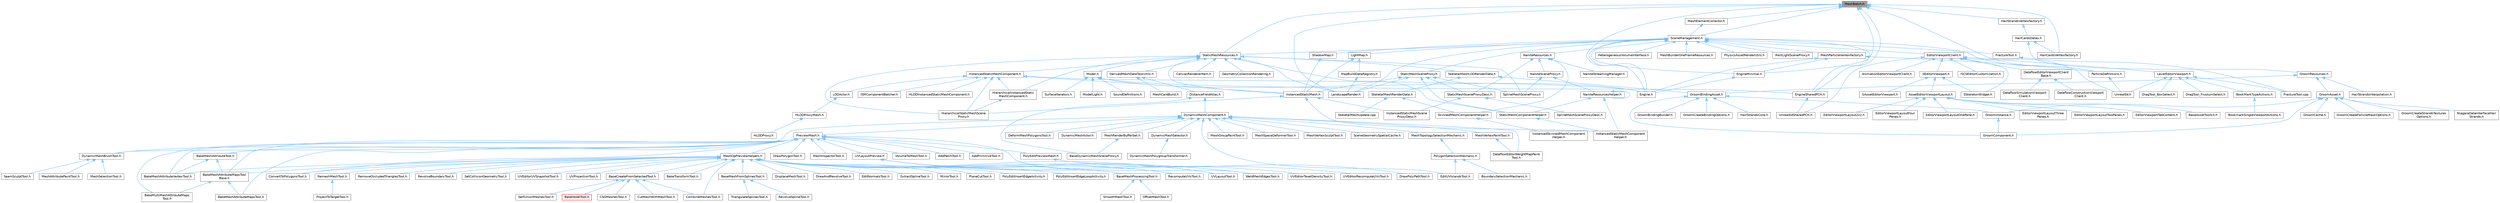 digraph "MeshBatch.h"
{
 // INTERACTIVE_SVG=YES
 // LATEX_PDF_SIZE
  bgcolor="transparent";
  edge [fontname=Helvetica,fontsize=10,labelfontname=Helvetica,labelfontsize=10];
  node [fontname=Helvetica,fontsize=10,shape=box,height=0.2,width=0.4];
  Node1 [id="Node000001",label="MeshBatch.h",height=0.2,width=0.4,color="gray40", fillcolor="grey60", style="filled", fontcolor="black",tooltip=" "];
  Node1 -> Node2 [id="edge1_Node000001_Node000002",dir="back",color="steelblue1",style="solid",tooltip=" "];
  Node2 [id="Node000002",label="Engine.h",height=0.2,width=0.4,color="grey40", fillcolor="white", style="filled",URL="$d1/d34/Public_2Engine_8h.html",tooltip=" "];
  Node1 -> Node3 [id="edge2_Node000001_Node000003",dir="back",color="steelblue1",style="solid",tooltip=" "];
  Node3 [id="Node000003",label="EngineMinimal.h",height=0.2,width=0.4,color="grey40", fillcolor="white", style="filled",URL="$d0/d2c/EngineMinimal_8h.html",tooltip=" "];
  Node3 -> Node2 [id="edge3_Node000003_Node000002",dir="back",color="steelblue1",style="solid",tooltip=" "];
  Node1 -> Node4 [id="edge4_Node000001_Node000004",dir="back",color="steelblue1",style="solid",tooltip=" "];
  Node4 [id="Node000004",label="EngineSharedPCH.h",height=0.2,width=0.4,color="grey40", fillcolor="white", style="filled",URL="$dc/dbb/EngineSharedPCH_8h.html",tooltip=" "];
  Node4 -> Node5 [id="edge5_Node000004_Node000005",dir="back",color="steelblue1",style="solid",tooltip=" "];
  Node5 [id="Node000005",label="UnrealEdSharedPCH.h",height=0.2,width=0.4,color="grey40", fillcolor="white", style="filled",URL="$d1/de6/UnrealEdSharedPCH_8h.html",tooltip=" "];
  Node1 -> Node6 [id="edge6_Node000001_Node000006",dir="back",color="steelblue1",style="solid",tooltip=" "];
  Node6 [id="Node000006",label="HairCardsVertexFactory.h",height=0.2,width=0.4,color="grey40", fillcolor="white", style="filled",URL="$de/d8e/HairCardsVertexFactory_8h.html",tooltip=" "];
  Node1 -> Node7 [id="edge7_Node000001_Node000007",dir="back",color="steelblue1",style="solid",tooltip=" "];
  Node7 [id="Node000007",label="HairStrandsVertexFactory.h",height=0.2,width=0.4,color="grey40", fillcolor="white", style="filled",URL="$d0/d1c/HairStrandsVertexFactory_8h.html",tooltip=" "];
  Node7 -> Node8 [id="edge8_Node000007_Node000008",dir="back",color="steelblue1",style="solid",tooltip=" "];
  Node8 [id="Node000008",label="HairCardsDatas.h",height=0.2,width=0.4,color="grey40", fillcolor="white", style="filled",URL="$da/d01/HairCardsDatas_8h.html",tooltip=" "];
  Node8 -> Node9 [id="edge9_Node000008_Node000009",dir="back",color="steelblue1",style="solid",tooltip=" "];
  Node9 [id="Node000009",label="GroomResources.h",height=0.2,width=0.4,color="grey40", fillcolor="white", style="filled",URL="$d0/d70/GroomResources_8h.html",tooltip=" "];
  Node9 -> Node10 [id="edge10_Node000009_Node000010",dir="back",color="steelblue1",style="solid",tooltip=" "];
  Node10 [id="Node000010",label="GroomAsset.h",height=0.2,width=0.4,color="grey40", fillcolor="white", style="filled",URL="$d8/df1/GroomAsset_8h.html",tooltip=" "];
  Node10 -> Node11 [id="edge11_Node000010_Node000011",dir="back",color="steelblue1",style="solid",tooltip=" "];
  Node11 [id="Node000011",label="GroomCache.h",height=0.2,width=0.4,color="grey40", fillcolor="white", style="filled",URL="$d7/d6e/GroomCache_8h.html",tooltip=" "];
  Node10 -> Node12 [id="edge12_Node000010_Node000012",dir="back",color="steelblue1",style="solid",tooltip=" "];
  Node12 [id="Node000012",label="GroomComponent.h",height=0.2,width=0.4,color="grey40", fillcolor="white", style="filled",URL="$de/d2e/GroomComponent_8h.html",tooltip=" "];
  Node10 -> Node13 [id="edge13_Node000010_Node000013",dir="back",color="steelblue1",style="solid",tooltip=" "];
  Node13 [id="Node000013",label="GroomCreateFollicleMaskOptions.h",height=0.2,width=0.4,color="grey40", fillcolor="white", style="filled",URL="$d7/d8b/GroomCreateFollicleMaskOptions_8h.html",tooltip=" "];
  Node10 -> Node14 [id="edge14_Node000010_Node000014",dir="back",color="steelblue1",style="solid",tooltip=" "];
  Node14 [id="Node000014",label="GroomCreateStrandsTextures\lOptions.h",height=0.2,width=0.4,color="grey40", fillcolor="white", style="filled",URL="$da/dfc/GroomCreateStrandsTexturesOptions_8h.html",tooltip=" "];
  Node10 -> Node15 [id="edge15_Node000010_Node000015",dir="back",color="steelblue1",style="solid",tooltip=" "];
  Node15 [id="Node000015",label="GroomInstance.h",height=0.2,width=0.4,color="grey40", fillcolor="white", style="filled",URL="$dd/d47/GroomInstance_8h.html",tooltip=" "];
  Node15 -> Node12 [id="edge16_Node000015_Node000012",dir="back",color="steelblue1",style="solid",tooltip=" "];
  Node10 -> Node16 [id="edge17_Node000010_Node000016",dir="back",color="steelblue1",style="solid",tooltip=" "];
  Node16 [id="Node000016",label="NiagaraDataInterfaceHair\lStrands.h",height=0.2,width=0.4,color="grey40", fillcolor="white", style="filled",URL="$da/dd2/NiagaraDataInterfaceHairStrands_8h.html",tooltip=" "];
  Node9 -> Node17 [id="edge18_Node000009_Node000017",dir="back",color="steelblue1",style="solid",tooltip=" "];
  Node17 [id="Node000017",label="GroomBindingAsset.h",height=0.2,width=0.4,color="grey40", fillcolor="white", style="filled",URL="$de/d26/GroomBindingAsset_8h.html",tooltip=" "];
  Node17 -> Node18 [id="edge19_Node000017_Node000018",dir="back",color="steelblue1",style="solid",tooltip=" "];
  Node18 [id="Node000018",label="GroomBindingBuilder.h",height=0.2,width=0.4,color="grey40", fillcolor="white", style="filled",URL="$d2/d2f/GroomBindingBuilder_8h.html",tooltip=" "];
  Node17 -> Node12 [id="edge20_Node000017_Node000012",dir="back",color="steelblue1",style="solid",tooltip=" "];
  Node17 -> Node19 [id="edge21_Node000017_Node000019",dir="back",color="steelblue1",style="solid",tooltip=" "];
  Node19 [id="Node000019",label="GroomCreateBindingOptions.h",height=0.2,width=0.4,color="grey40", fillcolor="white", style="filled",URL="$d5/dba/GroomCreateBindingOptions_8h.html",tooltip=" "];
  Node17 -> Node15 [id="edge22_Node000017_Node000015",dir="back",color="steelblue1",style="solid",tooltip=" "];
  Node17 -> Node20 [id="edge23_Node000017_Node000020",dir="back",color="steelblue1",style="solid",tooltip=" "];
  Node20 [id="Node000020",label="HairStrandsCore.h",height=0.2,width=0.4,color="grey40", fillcolor="white", style="filled",URL="$d7/def/HairStrandsCore_8h.html",tooltip=" "];
  Node9 -> Node21 [id="edge24_Node000009_Node000021",dir="back",color="steelblue1",style="solid",tooltip=" "];
  Node21 [id="Node000021",label="HairStrandsInterpolation.h",height=0.2,width=0.4,color="grey40", fillcolor="white", style="filled",URL="$de/dab/HairStrandsInterpolation_8h.html",tooltip=" "];
  Node8 -> Node6 [id="edge25_Node000008_Node000006",dir="back",color="steelblue1",style="solid",tooltip=" "];
  Node1 -> Node22 [id="edge26_Node000001_Node000022",dir="back",color="steelblue1",style="solid",tooltip=" "];
  Node22 [id="Node000022",label="LandscapeRender.h",height=0.2,width=0.4,color="grey40", fillcolor="white", style="filled",URL="$df/d67/LandscapeRender_8h.html",tooltip=" "];
  Node1 -> Node23 [id="edge27_Node000001_Node000023",dir="back",color="steelblue1",style="solid",tooltip=" "];
  Node23 [id="Node000023",label="MeshElementCollector.h",height=0.2,width=0.4,color="grey40", fillcolor="white", style="filled",URL="$d2/dbe/MeshElementCollector_8h.html",tooltip=" "];
  Node23 -> Node24 [id="edge28_Node000023_Node000024",dir="back",color="steelblue1",style="solid",tooltip=" "];
  Node24 [id="Node000024",label="SceneManagement.h",height=0.2,width=0.4,color="grey40", fillcolor="white", style="filled",URL="$de/db9/SceneManagement_8h.html",tooltip=" "];
  Node24 -> Node25 [id="edge29_Node000024_Node000025",dir="back",color="steelblue1",style="solid",tooltip=" "];
  Node25 [id="Node000025",label="EditorViewportClient.h",height=0.2,width=0.4,color="grey40", fillcolor="white", style="filled",URL="$d4/d41/EditorViewportClient_8h.html",tooltip=" "];
  Node25 -> Node26 [id="edge30_Node000025_Node000026",dir="back",color="steelblue1",style="solid",tooltip=" "];
  Node26 [id="Node000026",label="AnimationEditorViewportClient.h",height=0.2,width=0.4,color="grey40", fillcolor="white", style="filled",URL="$d1/d45/AnimationEditorViewportClient_8h.html",tooltip=" "];
  Node25 -> Node27 [id="edge31_Node000025_Node000027",dir="back",color="steelblue1",style="solid",tooltip=" "];
  Node27 [id="Node000027",label="DataflowEditorViewportClient\lBase.h",height=0.2,width=0.4,color="grey40", fillcolor="white", style="filled",URL="$d8/ddd/DataflowEditorViewportClientBase_8h.html",tooltip=" "];
  Node27 -> Node28 [id="edge32_Node000027_Node000028",dir="back",color="steelblue1",style="solid",tooltip=" "];
  Node28 [id="Node000028",label="DataflowConstructionViewport\lClient.h",height=0.2,width=0.4,color="grey40", fillcolor="white", style="filled",URL="$d5/da1/DataflowConstructionViewportClient_8h.html",tooltip=" "];
  Node27 -> Node29 [id="edge33_Node000027_Node000029",dir="back",color="steelblue1",style="solid",tooltip=" "];
  Node29 [id="Node000029",label="DataflowSimulationViewport\lClient.h",height=0.2,width=0.4,color="grey40", fillcolor="white", style="filled",URL="$da/d6a/DataflowSimulationViewportClient_8h.html",tooltip=" "];
  Node25 -> Node30 [id="edge34_Node000025_Node000030",dir="back",color="steelblue1",style="solid",tooltip=" "];
  Node30 [id="Node000030",label="ISCSEditorCustomization.h",height=0.2,width=0.4,color="grey40", fillcolor="white", style="filled",URL="$de/d19/ISCSEditorCustomization_8h.html",tooltip=" "];
  Node25 -> Node31 [id="edge35_Node000025_Node000031",dir="back",color="steelblue1",style="solid",tooltip=" "];
  Node31 [id="Node000031",label="LevelEditorViewport.h",height=0.2,width=0.4,color="grey40", fillcolor="white", style="filled",URL="$d4/ddf/LevelEditorViewport_8h.html",tooltip=" "];
  Node31 -> Node32 [id="edge36_Node000031_Node000032",dir="back",color="steelblue1",style="solid",tooltip=" "];
  Node32 [id="Node000032",label="BookMarkTypeActions.h",height=0.2,width=0.4,color="grey40", fillcolor="white", style="filled",URL="$d0/d2f/BookMarkTypeActions_8h.html",tooltip=" "];
  Node32 -> Node33 [id="edge37_Node000032_Node000033",dir="back",color="steelblue1",style="solid",tooltip=" "];
  Node33 [id="Node000033",label="BookmarkSingleViewportActions.h",height=0.2,width=0.4,color="grey40", fillcolor="white", style="filled",URL="$d3/dd5/BookmarkSingleViewportActions_8h.html",tooltip=" "];
  Node31 -> Node34 [id="edge38_Node000031_Node000034",dir="back",color="steelblue1",style="solid",tooltip=" "];
  Node34 [id="Node000034",label="DragTool_BoxSelect.h",height=0.2,width=0.4,color="grey40", fillcolor="white", style="filled",URL="$da/dbf/DragTool__BoxSelect_8h.html",tooltip=" "];
  Node31 -> Node35 [id="edge39_Node000031_Node000035",dir="back",color="steelblue1",style="solid",tooltip=" "];
  Node35 [id="Node000035",label="DragTool_FrustumSelect.h",height=0.2,width=0.4,color="grey40", fillcolor="white", style="filled",URL="$db/de7/DragTool__FrustumSelect_8h.html",tooltip=" "];
  Node31 -> Node36 [id="edge40_Node000031_Node000036",dir="back",color="steelblue1",style="solid",tooltip=" "];
  Node36 [id="Node000036",label="FractureTool.cpp",height=0.2,width=0.4,color="grey40", fillcolor="white", style="filled",URL="$dc/d9a/FractureTool_8cpp.html",tooltip=" "];
  Node31 -> Node37 [id="edge41_Node000031_Node000037",dir="back",color="steelblue1",style="solid",tooltip=" "];
  Node37 [id="Node000037",label="UnrealEd.h",height=0.2,width=0.4,color="grey40", fillcolor="white", style="filled",URL="$d2/d5f/UnrealEd_8h.html",tooltip=" "];
  Node25 -> Node38 [id="edge42_Node000025_Node000038",dir="back",color="steelblue1",style="solid",tooltip=" "];
  Node38 [id="Node000038",label="SEditorViewport.h",height=0.2,width=0.4,color="grey40", fillcolor="white", style="filled",URL="$dd/de0/SEditorViewport_8h.html",tooltip=" "];
  Node38 -> Node39 [id="edge43_Node000038_Node000039",dir="back",color="steelblue1",style="solid",tooltip=" "];
  Node39 [id="Node000039",label="AssetEditorViewportLayout.h",height=0.2,width=0.4,color="grey40", fillcolor="white", style="filled",URL="$df/d46/AssetEditorViewportLayout_8h.html",tooltip=" "];
  Node39 -> Node40 [id="edge44_Node000039_Node000040",dir="back",color="steelblue1",style="solid",tooltip=" "];
  Node40 [id="Node000040",label="BaseAssetToolkit.h",height=0.2,width=0.4,color="grey40", fillcolor="white", style="filled",URL="$d4/d85/BaseAssetToolkit_8h.html",tooltip=" "];
  Node39 -> Node41 [id="edge45_Node000039_Node000041",dir="back",color="steelblue1",style="solid",tooltip=" "];
  Node41 [id="Node000041",label="EditorViewportLayout2x2.h",height=0.2,width=0.4,color="grey40", fillcolor="white", style="filled",URL="$df/dbd/EditorViewportLayout2x2_8h.html",tooltip=" "];
  Node39 -> Node42 [id="edge46_Node000039_Node000042",dir="back",color="steelblue1",style="solid",tooltip=" "];
  Node42 [id="Node000042",label="EditorViewportLayoutFour\lPanes.h",height=0.2,width=0.4,color="grey40", fillcolor="white", style="filled",URL="$d4/d84/EditorViewportLayoutFourPanes_8h.html",tooltip=" "];
  Node39 -> Node43 [id="edge47_Node000039_Node000043",dir="back",color="steelblue1",style="solid",tooltip=" "];
  Node43 [id="Node000043",label="EditorViewportLayoutOnePane.h",height=0.2,width=0.4,color="grey40", fillcolor="white", style="filled",URL="$d2/da6/EditorViewportLayoutOnePane_8h.html",tooltip=" "];
  Node39 -> Node44 [id="edge48_Node000039_Node000044",dir="back",color="steelblue1",style="solid",tooltip=" "];
  Node44 [id="Node000044",label="EditorViewportLayoutThree\lPanes.h",height=0.2,width=0.4,color="grey40", fillcolor="white", style="filled",URL="$d2/d25/EditorViewportLayoutThreePanes_8h.html",tooltip=" "];
  Node39 -> Node45 [id="edge49_Node000039_Node000045",dir="back",color="steelblue1",style="solid",tooltip=" "];
  Node45 [id="Node000045",label="EditorViewportLayoutTwoPanes.h",height=0.2,width=0.4,color="grey40", fillcolor="white", style="filled",URL="$dc/d66/EditorViewportLayoutTwoPanes_8h.html",tooltip=" "];
  Node39 -> Node46 [id="edge50_Node000039_Node000046",dir="back",color="steelblue1",style="solid",tooltip=" "];
  Node46 [id="Node000046",label="EditorViewportTabContent.h",height=0.2,width=0.4,color="grey40", fillcolor="white", style="filled",URL="$d9/da4/EditorViewportTabContent_8h.html",tooltip=" "];
  Node38 -> Node47 [id="edge51_Node000038_Node000047",dir="back",color="steelblue1",style="solid",tooltip=" "];
  Node47 [id="Node000047",label="SAssetEditorViewport.h",height=0.2,width=0.4,color="grey40", fillcolor="white", style="filled",URL="$df/d5a/SAssetEditorViewport_8h.html",tooltip=" "];
  Node38 -> Node48 [id="edge52_Node000038_Node000048",dir="back",color="steelblue1",style="solid",tooltip=" "];
  Node48 [id="Node000048",label="SSkeletonWidget.h",height=0.2,width=0.4,color="grey40", fillcolor="white", style="filled",URL="$dd/da7/SSkeletonWidget_8h.html",tooltip=" "];
  Node25 -> Node48 [id="edge53_Node000025_Node000048",dir="back",color="steelblue1",style="solid",tooltip=" "];
  Node25 -> Node37 [id="edge54_Node000025_Node000037",dir="back",color="steelblue1",style="solid",tooltip=" "];
  Node25 -> Node5 [id="edge55_Node000025_Node000005",dir="back",color="steelblue1",style="solid",tooltip=" "];
  Node24 -> Node2 [id="edge56_Node000024_Node000002",dir="back",color="steelblue1",style="solid",tooltip=" "];
  Node24 -> Node3 [id="edge57_Node000024_Node000003",dir="back",color="steelblue1",style="solid",tooltip=" "];
  Node24 -> Node4 [id="edge58_Node000024_Node000004",dir="back",color="steelblue1",style="solid",tooltip=" "];
  Node24 -> Node49 [id="edge59_Node000024_Node000049",dir="back",color="steelblue1",style="solid",tooltip=" "];
  Node49 [id="Node000049",label="FractureTool.h",height=0.2,width=0.4,color="grey40", fillcolor="white", style="filled",URL="$d4/d30/FractureTool_8h.html",tooltip=" "];
  Node49 -> Node36 [id="edge60_Node000049_Node000036",dir="back",color="steelblue1",style="solid",tooltip=" "];
  Node24 -> Node50 [id="edge61_Node000024_Node000050",dir="back",color="steelblue1",style="solid",tooltip=" "];
  Node50 [id="Node000050",label="HeterogeneousVolumeInterface.h",height=0.2,width=0.4,color="grey40", fillcolor="white", style="filled",URL="$d3/de3/HeterogeneousVolumeInterface_8h.html",tooltip=" "];
  Node24 -> Node22 [id="edge62_Node000024_Node000022",dir="back",color="steelblue1",style="solid",tooltip=" "];
  Node24 -> Node51 [id="edge63_Node000024_Node000051",dir="back",color="steelblue1",style="solid",tooltip=" "];
  Node51 [id="Node000051",label="LightMap.h",height=0.2,width=0.4,color="grey40", fillcolor="white", style="filled",URL="$d1/d76/LightMap_8h.html",tooltip=" "];
  Node51 -> Node52 [id="edge64_Node000051_Node000052",dir="back",color="steelblue1",style="solid",tooltip=" "];
  Node52 [id="Node000052",label="InstancedStaticMesh.h",height=0.2,width=0.4,color="grey40", fillcolor="white", style="filled",URL="$dd/d89/InstancedStaticMesh_8h.html",tooltip=" "];
  Node52 -> Node53 [id="edge65_Node000052_Node000053",dir="back",color="steelblue1",style="solid",tooltip=" "];
  Node53 [id="Node000053",label="HierarchicalStaticMeshScene\lProxy.h",height=0.2,width=0.4,color="grey40", fillcolor="white", style="filled",URL="$d3/d4d/HierarchicalStaticMeshSceneProxy_8h.html",tooltip=" "];
  Node52 -> Node54 [id="edge66_Node000052_Node000054",dir="back",color="steelblue1",style="solid",tooltip=" "];
  Node54 [id="Node000054",label="InstancedStaticMeshComponent\lHelper.h",height=0.2,width=0.4,color="grey40", fillcolor="white", style="filled",URL="$dc/dc7/InstancedStaticMeshComponentHelper_8h.html",tooltip=" "];
  Node52 -> Node55 [id="edge67_Node000052_Node000055",dir="back",color="steelblue1",style="solid",tooltip=" "];
  Node55 [id="Node000055",label="InstancedStaticMeshScene\lProxyDesc.h",height=0.2,width=0.4,color="grey40", fillcolor="white", style="filled",URL="$db/dcf/InstancedStaticMeshSceneProxyDesc_8h.html",tooltip=" "];
  Node51 -> Node56 [id="edge68_Node000051_Node000056",dir="back",color="steelblue1",style="solid",tooltip=" "];
  Node56 [id="Node000056",label="MapBuildDataRegistry.h",height=0.2,width=0.4,color="grey40", fillcolor="white", style="filled",URL="$df/dac/MapBuildDataRegistry_8h.html",tooltip=" "];
  Node56 -> Node22 [id="edge69_Node000056_Node000022",dir="back",color="steelblue1",style="solid",tooltip=" "];
  Node24 -> Node57 [id="edge70_Node000024_Node000057",dir="back",color="steelblue1",style="solid",tooltip=" "];
  Node57 [id="Node000057",label="MeshBuilderOneFrameResources.h",height=0.2,width=0.4,color="grey40", fillcolor="white", style="filled",URL="$df/d7c/MeshBuilderOneFrameResources_8h.html",tooltip=" "];
  Node24 -> Node58 [id="edge71_Node000024_Node000058",dir="back",color="steelblue1",style="solid",tooltip=" "];
  Node58 [id="Node000058",label="MeshParticleVertexFactory.h",height=0.2,width=0.4,color="grey40", fillcolor="white", style="filled",URL="$d5/d83/MeshParticleVertexFactory_8h.html",tooltip=" "];
  Node58 -> Node2 [id="edge72_Node000058_Node000002",dir="back",color="steelblue1",style="solid",tooltip=" "];
  Node58 -> Node3 [id="edge73_Node000058_Node000003",dir="back",color="steelblue1",style="solid",tooltip=" "];
  Node58 -> Node59 [id="edge74_Node000058_Node000059",dir="back",color="steelblue1",style="solid",tooltip=" "];
  Node59 [id="Node000059",label="ParticleDefinitions.h",height=0.2,width=0.4,color="grey40", fillcolor="white", style="filled",URL="$db/dde/ParticleDefinitions_8h.html",tooltip=" "];
  Node59 -> Node37 [id="edge75_Node000059_Node000037",dir="back",color="steelblue1",style="solid",tooltip=" "];
  Node24 -> Node60 [id="edge76_Node000024_Node000060",dir="back",color="steelblue1",style="solid",tooltip=" "];
  Node60 [id="Node000060",label="NaniteResources.h",height=0.2,width=0.4,color="grey40", fillcolor="white", style="filled",URL="$d7/d8b/NaniteResources_8h.html",tooltip=" "];
  Node60 -> Node61 [id="edge77_Node000060_Node000061",dir="back",color="steelblue1",style="solid",tooltip=" "];
  Node61 [id="Node000061",label="NaniteSceneProxy.h",height=0.2,width=0.4,color="grey40", fillcolor="white", style="filled",URL="$de/dae/NaniteSceneProxy_8h.html",tooltip=" "];
  Node61 -> Node62 [id="edge78_Node000061_Node000062",dir="back",color="steelblue1",style="solid",tooltip=" "];
  Node62 [id="Node000062",label="NaniteResourcesHelper.h",height=0.2,width=0.4,color="grey40", fillcolor="white", style="filled",URL="$dc/d48/NaniteResourcesHelper_8h.html",tooltip=" "];
  Node62 -> Node54 [id="edge79_Node000062_Node000054",dir="back",color="steelblue1",style="solid",tooltip=" "];
  Node62 -> Node62 [id="edge80_Node000062_Node000062",dir="back",color="steelblue1",style="solid",tooltip=" "];
  Node62 -> Node63 [id="edge81_Node000062_Node000063",dir="back",color="steelblue1",style="solid",tooltip=" "];
  Node63 [id="Node000063",label="StaticMeshComponentHelper.h",height=0.2,width=0.4,color="grey40", fillcolor="white", style="filled",URL="$dc/dc1/StaticMeshComponentHelper_8h.html",tooltip=" "];
  Node63 -> Node54 [id="edge82_Node000063_Node000054",dir="back",color="steelblue1",style="solid",tooltip=" "];
  Node61 -> Node64 [id="edge83_Node000061_Node000064",dir="back",color="steelblue1",style="solid",tooltip=" "];
  Node64 [id="Node000064",label="SplineMeshSceneProxy.h",height=0.2,width=0.4,color="grey40", fillcolor="white", style="filled",URL="$dd/dcb/SplineMeshSceneProxy_8h.html",tooltip=" "];
  Node60 -> Node65 [id="edge84_Node000060_Node000065",dir="back",color="steelblue1",style="solid",tooltip=" "];
  Node65 [id="Node000065",label="NaniteStreamingManager.h",height=0.2,width=0.4,color="grey40", fillcolor="white", style="filled",URL="$d2/d3f/NaniteStreamingManager_8h.html",tooltip=" "];
  Node60 -> Node66 [id="edge85_Node000060_Node000066",dir="back",color="steelblue1",style="solid",tooltip=" "];
  Node66 [id="Node000066",label="SkinnedMeshComponentHelper.h",height=0.2,width=0.4,color="grey40", fillcolor="white", style="filled",URL="$db/d81/SkinnedMeshComponentHelper_8h.html",tooltip=" "];
  Node66 -> Node67 [id="edge86_Node000066_Node000067",dir="back",color="steelblue1",style="solid",tooltip=" "];
  Node67 [id="Node000067",label="InstancedSkinnedMeshComponent\lHelper.h",height=0.2,width=0.4,color="grey40", fillcolor="white", style="filled",URL="$d1/d86/InstancedSkinnedMeshComponentHelper_8h.html",tooltip=" "];
  Node60 -> Node68 [id="edge87_Node000060_Node000068",dir="back",color="steelblue1",style="solid",tooltip=" "];
  Node68 [id="Node000068",label="StaticMeshSceneProxyDesc.h",height=0.2,width=0.4,color="grey40", fillcolor="white", style="filled",URL="$d0/d31/StaticMeshSceneProxyDesc_8h.html",tooltip=" "];
  Node68 -> Node55 [id="edge88_Node000068_Node000055",dir="back",color="steelblue1",style="solid",tooltip=" "];
  Node68 -> Node69 [id="edge89_Node000068_Node000069",dir="back",color="steelblue1",style="solid",tooltip=" "];
  Node69 [id="Node000069",label="SplineMeshSceneProxyDesc.h",height=0.2,width=0.4,color="grey40", fillcolor="white", style="filled",URL="$db/d1b/SplineMeshSceneProxyDesc_8h.html",tooltip=" "];
  Node24 -> Node59 [id="edge90_Node000024_Node000059",dir="back",color="steelblue1",style="solid",tooltip=" "];
  Node24 -> Node70 [id="edge91_Node000024_Node000070",dir="back",color="steelblue1",style="solid",tooltip=" "];
  Node70 [id="Node000070",label="PhysicsAssetRenderUtils.h",height=0.2,width=0.4,color="grey40", fillcolor="white", style="filled",URL="$d2/dee/PhysicsAssetRenderUtils_8h.html",tooltip=" "];
  Node24 -> Node71 [id="edge92_Node000024_Node000071",dir="back",color="steelblue1",style="solid",tooltip=" "];
  Node71 [id="Node000071",label="RectLightSceneProxy.h",height=0.2,width=0.4,color="grey40", fillcolor="white", style="filled",URL="$d4/d78/RectLightSceneProxy_8h.html",tooltip=" "];
  Node24 -> Node72 [id="edge93_Node000024_Node000072",dir="back",color="steelblue1",style="solid",tooltip=" "];
  Node72 [id="Node000072",label="ShadowMap.h",height=0.2,width=0.4,color="grey40", fillcolor="white", style="filled",URL="$d1/ddb/ShadowMap_8h.html",tooltip=" "];
  Node72 -> Node52 [id="edge94_Node000072_Node000052",dir="back",color="steelblue1",style="solid",tooltip=" "];
  Node24 -> Node73 [id="edge95_Node000024_Node000073",dir="back",color="steelblue1",style="solid",tooltip=" "];
  Node73 [id="Node000073",label="StaticMeshResources.h",height=0.2,width=0.4,color="grey40", fillcolor="white", style="filled",URL="$d0/db7/StaticMeshResources_8h.html",tooltip=" "];
  Node73 -> Node74 [id="edge96_Node000073_Node000074",dir="back",color="steelblue1",style="solid",tooltip=" "];
  Node74 [id="Node000074",label="CanvasRendererItem.h",height=0.2,width=0.4,color="grey40", fillcolor="white", style="filled",URL="$d7/d93/CanvasRendererItem_8h.html",tooltip=" "];
  Node73 -> Node75 [id="edge97_Node000073_Node000075",dir="back",color="steelblue1",style="solid",tooltip=" "];
  Node75 [id="Node000075",label="DerivedMeshDataTaskUtils.h",height=0.2,width=0.4,color="grey40", fillcolor="white", style="filled",URL="$d2/d98/DerivedMeshDataTaskUtils_8h.html",tooltip=" "];
  Node75 -> Node76 [id="edge98_Node000075_Node000076",dir="back",color="steelblue1",style="solid",tooltip=" "];
  Node76 [id="Node000076",label="DistanceFieldAtlas.h",height=0.2,width=0.4,color="grey40", fillcolor="white", style="filled",URL="$df/def/DistanceFieldAtlas_8h.html",tooltip=" "];
  Node76 -> Node77 [id="edge99_Node000076_Node000077",dir="back",color="steelblue1",style="solid",tooltip=" "];
  Node77 [id="Node000077",label="BaseDynamicMeshSceneProxy.h",height=0.2,width=0.4,color="grey40", fillcolor="white", style="filled",URL="$d2/dee/BaseDynamicMeshSceneProxy_8h.html",tooltip=" "];
  Node76 -> Node78 [id="edge100_Node000076_Node000078",dir="back",color="steelblue1",style="solid",tooltip=" "];
  Node78 [id="Node000078",label="DynamicMeshComponent.h",height=0.2,width=0.4,color="grey40", fillcolor="white", style="filled",URL="$d8/d66/DynamicMeshComponent_8h.html",tooltip=" "];
  Node78 -> Node79 [id="edge101_Node000078_Node000079",dir="back",color="steelblue1",style="solid",tooltip=" "];
  Node79 [id="Node000079",label="DataflowEditorWeightMapPaint\lTool.h",height=0.2,width=0.4,color="grey40", fillcolor="white", style="filled",URL="$db/d46/DataflowEditorWeightMapPaintTool_8h.html",tooltip=" "];
  Node78 -> Node80 [id="edge102_Node000078_Node000080",dir="back",color="steelblue1",style="solid",tooltip=" "];
  Node80 [id="Node000080",label="DeformMeshPolygonsTool.h",height=0.2,width=0.4,color="grey40", fillcolor="white", style="filled",URL="$db/d72/DeformMeshPolygonsTool_8h.html",tooltip=" "];
  Node78 -> Node81 [id="edge103_Node000078_Node000081",dir="back",color="steelblue1",style="solid",tooltip=" "];
  Node81 [id="Node000081",label="DynamicMeshActor.h",height=0.2,width=0.4,color="grey40", fillcolor="white", style="filled",URL="$d1/d71/DynamicMeshActor_8h.html",tooltip=" "];
  Node78 -> Node82 [id="edge104_Node000078_Node000082",dir="back",color="steelblue1",style="solid",tooltip=" "];
  Node82 [id="Node000082",label="DynamicMeshBrushTool.h",height=0.2,width=0.4,color="grey40", fillcolor="white", style="filled",URL="$da/d04/DynamicMeshBrushTool_8h.html",tooltip=" "];
  Node82 -> Node83 [id="edge105_Node000082_Node000083",dir="back",color="steelblue1",style="solid",tooltip=" "];
  Node83 [id="Node000083",label="MeshAttributePaintTool.h",height=0.2,width=0.4,color="grey40", fillcolor="white", style="filled",URL="$d3/d29/MeshAttributePaintTool_8h.html",tooltip=" "];
  Node82 -> Node84 [id="edge106_Node000082_Node000084",dir="back",color="steelblue1",style="solid",tooltip=" "];
  Node84 [id="Node000084",label="MeshSelectionTool.h",height=0.2,width=0.4,color="grey40", fillcolor="white", style="filled",URL="$d8/d80/MeshSelectionTool_8h.html",tooltip=" "];
  Node82 -> Node85 [id="edge107_Node000082_Node000085",dir="back",color="steelblue1",style="solid",tooltip=" "];
  Node85 [id="Node000085",label="SeamSculptTool.h",height=0.2,width=0.4,color="grey40", fillcolor="white", style="filled",URL="$d1/d31/SeamSculptTool_8h.html",tooltip=" "];
  Node78 -> Node86 [id="edge108_Node000078_Node000086",dir="back",color="steelblue1",style="solid",tooltip=" "];
  Node86 [id="Node000086",label="DynamicMeshSelector.h",height=0.2,width=0.4,color="grey40", fillcolor="white", style="filled",URL="$dc/d01/DynamicMeshSelector_8h.html",tooltip=" "];
  Node86 -> Node87 [id="edge109_Node000086_Node000087",dir="back",color="steelblue1",style="solid",tooltip=" "];
  Node87 [id="Node000087",label="DynamicMeshPolygroupTransformer.h",height=0.2,width=0.4,color="grey40", fillcolor="white", style="filled",URL="$dc/db2/DynamicMeshPolygroupTransformer_8h.html",tooltip=" "];
  Node78 -> Node88 [id="edge110_Node000078_Node000088",dir="back",color="steelblue1",style="solid",tooltip=" "];
  Node88 [id="Node000088",label="EditUVIslandsTool.h",height=0.2,width=0.4,color="grey40", fillcolor="white", style="filled",URL="$d0/de4/EditUVIslandsTool_8h.html",tooltip=" "];
  Node78 -> Node89 [id="edge111_Node000078_Node000089",dir="back",color="steelblue1",style="solid",tooltip=" "];
  Node89 [id="Node000089",label="MeshGroupPaintTool.h",height=0.2,width=0.4,color="grey40", fillcolor="white", style="filled",URL="$dd/d04/MeshGroupPaintTool_8h.html",tooltip=" "];
  Node78 -> Node90 [id="edge112_Node000078_Node000090",dir="back",color="steelblue1",style="solid",tooltip=" "];
  Node90 [id="Node000090",label="MeshRenderBufferSet.h",height=0.2,width=0.4,color="grey40", fillcolor="white", style="filled",URL="$de/dc2/MeshRenderBufferSet_8h.html",tooltip=" "];
  Node90 -> Node77 [id="edge113_Node000090_Node000077",dir="back",color="steelblue1",style="solid",tooltip=" "];
  Node78 -> Node91 [id="edge114_Node000078_Node000091",dir="back",color="steelblue1",style="solid",tooltip=" "];
  Node91 [id="Node000091",label="MeshSpaceDeformerTool.h",height=0.2,width=0.4,color="grey40", fillcolor="white", style="filled",URL="$d7/dc8/MeshSpaceDeformerTool_8h.html",tooltip=" "];
  Node78 -> Node92 [id="edge115_Node000078_Node000092",dir="back",color="steelblue1",style="solid",tooltip=" "];
  Node92 [id="Node000092",label="MeshTopologySelectionMechanic.h",height=0.2,width=0.4,color="grey40", fillcolor="white", style="filled",URL="$d5/d15/MeshTopologySelectionMechanic_8h.html",tooltip=" "];
  Node92 -> Node93 [id="edge116_Node000092_Node000093",dir="back",color="steelblue1",style="solid",tooltip=" "];
  Node93 [id="Node000093",label="PolygonSelectionMechanic.h",height=0.2,width=0.4,color="grey40", fillcolor="white", style="filled",URL="$da/dff/PolygonSelectionMechanic_8h.html",tooltip=" "];
  Node93 -> Node94 [id="edge117_Node000093_Node000094",dir="back",color="steelblue1",style="solid",tooltip=" "];
  Node94 [id="Node000094",label="BoundarySelectionMechanic.h",height=0.2,width=0.4,color="grey40", fillcolor="white", style="filled",URL="$d8/dd6/BoundarySelectionMechanic_8h.html",tooltip=" "];
  Node93 -> Node88 [id="edge118_Node000093_Node000088",dir="back",color="steelblue1",style="solid",tooltip=" "];
  Node78 -> Node95 [id="edge119_Node000078_Node000095",dir="back",color="steelblue1",style="solid",tooltip=" "];
  Node95 [id="Node000095",label="MeshVertexPaintTool.h",height=0.2,width=0.4,color="grey40", fillcolor="white", style="filled",URL="$db/d74/MeshVertexPaintTool_8h.html",tooltip=" "];
  Node95 -> Node79 [id="edge120_Node000095_Node000079",dir="back",color="steelblue1",style="solid",tooltip=" "];
  Node78 -> Node96 [id="edge121_Node000078_Node000096",dir="back",color="steelblue1",style="solid",tooltip=" "];
  Node96 [id="Node000096",label="MeshVertexSculptTool.h",height=0.2,width=0.4,color="grey40", fillcolor="white", style="filled",URL="$dc/da6/MeshVertexSculptTool_8h.html",tooltip=" "];
  Node78 -> Node97 [id="edge122_Node000078_Node000097",dir="back",color="steelblue1",style="solid",tooltip=" "];
  Node97 [id="Node000097",label="PreviewMesh.h",height=0.2,width=0.4,color="grey40", fillcolor="white", style="filled",URL="$d6/d30/PreviewMesh_8h.html",tooltip=" "];
  Node97 -> Node98 [id="edge123_Node000097_Node000098",dir="back",color="steelblue1",style="solid",tooltip=" "];
  Node98 [id="Node000098",label="AddPatchTool.h",height=0.2,width=0.4,color="grey40", fillcolor="white", style="filled",URL="$d5/deb/AddPatchTool_8h.html",tooltip=" "];
  Node97 -> Node99 [id="edge124_Node000097_Node000099",dir="back",color="steelblue1",style="solid",tooltip=" "];
  Node99 [id="Node000099",label="AddPrimitiveTool.h",height=0.2,width=0.4,color="grey40", fillcolor="white", style="filled",URL="$d5/dbf/AddPrimitiveTool_8h.html",tooltip=" "];
  Node97 -> Node100 [id="edge125_Node000097_Node000100",dir="back",color="steelblue1",style="solid",tooltip=" "];
  Node100 [id="Node000100",label="BakeMeshAttributeMapsTool.h",height=0.2,width=0.4,color="grey40", fillcolor="white", style="filled",URL="$d8/d14/BakeMeshAttributeMapsTool_8h.html",tooltip=" "];
  Node97 -> Node101 [id="edge126_Node000097_Node000101",dir="back",color="steelblue1",style="solid",tooltip=" "];
  Node101 [id="Node000101",label="BakeMeshAttributeMapsTool\lBase.h",height=0.2,width=0.4,color="grey40", fillcolor="white", style="filled",URL="$dc/d68/BakeMeshAttributeMapsToolBase_8h.html",tooltip=" "];
  Node101 -> Node100 [id="edge127_Node000101_Node000100",dir="back",color="steelblue1",style="solid",tooltip=" "];
  Node101 -> Node102 [id="edge128_Node000101_Node000102",dir="back",color="steelblue1",style="solid",tooltip=" "];
  Node102 [id="Node000102",label="BakeMultiMeshAttributeMaps\lTool.h",height=0.2,width=0.4,color="grey40", fillcolor="white", style="filled",URL="$d7/d65/BakeMultiMeshAttributeMapsTool_8h.html",tooltip=" "];
  Node97 -> Node103 [id="edge129_Node000097_Node000103",dir="back",color="steelblue1",style="solid",tooltip=" "];
  Node103 [id="Node000103",label="BakeMeshAttributeTool.h",height=0.2,width=0.4,color="grey40", fillcolor="white", style="filled",URL="$d0/d82/BakeMeshAttributeTool_8h.html",tooltip=" "];
  Node103 -> Node101 [id="edge130_Node000103_Node000101",dir="back",color="steelblue1",style="solid",tooltip=" "];
  Node103 -> Node104 [id="edge131_Node000103_Node000104",dir="back",color="steelblue1",style="solid",tooltip=" "];
  Node104 [id="Node000104",label="BakeMeshAttributeVertexTool.h",height=0.2,width=0.4,color="grey40", fillcolor="white", style="filled",URL="$d6/d76/BakeMeshAttributeVertexTool_8h.html",tooltip=" "];
  Node97 -> Node104 [id="edge132_Node000097_Node000104",dir="back",color="steelblue1",style="solid",tooltip=" "];
  Node97 -> Node102 [id="edge133_Node000097_Node000102",dir="back",color="steelblue1",style="solid",tooltip=" "];
  Node97 -> Node105 [id="edge134_Node000097_Node000105",dir="back",color="steelblue1",style="solid",tooltip=" "];
  Node105 [id="Node000105",label="ConvertToPolygonsTool.h",height=0.2,width=0.4,color="grey40", fillcolor="white", style="filled",URL="$d7/d5a/ConvertToPolygonsTool_8h.html",tooltip=" "];
  Node97 -> Node106 [id="edge135_Node000097_Node000106",dir="back",color="steelblue1",style="solid",tooltip=" "];
  Node106 [id="Node000106",label="DrawPolygonTool.h",height=0.2,width=0.4,color="grey40", fillcolor="white", style="filled",URL="$d0/d15/DrawPolygonTool_8h.html",tooltip=" "];
  Node97 -> Node82 [id="edge136_Node000097_Node000082",dir="back",color="steelblue1",style="solid",tooltip=" "];
  Node97 -> Node107 [id="edge137_Node000097_Node000107",dir="back",color="steelblue1",style="solid",tooltip=" "];
  Node107 [id="Node000107",label="MeshInspectorTool.h",height=0.2,width=0.4,color="grey40", fillcolor="white", style="filled",URL="$de/da1/MeshInspectorTool_8h.html",tooltip=" "];
  Node97 -> Node108 [id="edge138_Node000097_Node000108",dir="back",color="steelblue1",style="solid",tooltip=" "];
  Node108 [id="Node000108",label="MeshOpPreviewHelpers.h",height=0.2,width=0.4,color="grey40", fillcolor="white", style="filled",URL="$de/d33/MeshOpPreviewHelpers_8h.html",tooltip=" "];
  Node108 -> Node101 [id="edge139_Node000108_Node000101",dir="back",color="steelblue1",style="solid",tooltip=" "];
  Node108 -> Node104 [id="edge140_Node000108_Node000104",dir="back",color="steelblue1",style="solid",tooltip=" "];
  Node108 -> Node109 [id="edge141_Node000108_Node000109",dir="back",color="steelblue1",style="solid",tooltip=" "];
  Node109 [id="Node000109",label="BakeTransformTool.h",height=0.2,width=0.4,color="grey40", fillcolor="white", style="filled",URL="$dc/d39/BakeTransformTool_8h.html",tooltip=" "];
  Node108 -> Node110 [id="edge142_Node000108_Node000110",dir="back",color="steelblue1",style="solid",tooltip=" "];
  Node110 [id="Node000110",label="BaseCreateFromSelectedTool.h",height=0.2,width=0.4,color="grey40", fillcolor="white", style="filled",URL="$de/dc7/BaseCreateFromSelectedTool_8h.html",tooltip=" "];
  Node110 -> Node111 [id="edge143_Node000110_Node000111",dir="back",color="steelblue1",style="solid",tooltip=" "];
  Node111 [id="Node000111",label="BaseVoxelTool.h",height=0.2,width=0.4,color="red", fillcolor="#FFF0F0", style="filled",URL="$db/d63/BaseVoxelTool_8h.html",tooltip=" "];
  Node110 -> Node115 [id="edge144_Node000110_Node000115",dir="back",color="steelblue1",style="solid",tooltip=" "];
  Node115 [id="Node000115",label="CSGMeshesTool.h",height=0.2,width=0.4,color="grey40", fillcolor="white", style="filled",URL="$db/dd1/CSGMeshesTool_8h.html",tooltip=" "];
  Node110 -> Node116 [id="edge145_Node000110_Node000116",dir="back",color="steelblue1",style="solid",tooltip=" "];
  Node116 [id="Node000116",label="CombineMeshesTool.h",height=0.2,width=0.4,color="grey40", fillcolor="white", style="filled",URL="$dd/da3/CombineMeshesTool_8h.html",tooltip=" "];
  Node110 -> Node117 [id="edge146_Node000110_Node000117",dir="back",color="steelblue1",style="solid",tooltip=" "];
  Node117 [id="Node000117",label="CutMeshWithMeshTool.h",height=0.2,width=0.4,color="grey40", fillcolor="white", style="filled",URL="$d2/d2c/CutMeshWithMeshTool_8h.html",tooltip=" "];
  Node110 -> Node118 [id="edge147_Node000110_Node000118",dir="back",color="steelblue1",style="solid",tooltip=" "];
  Node118 [id="Node000118",label="SelfUnionMeshesTool.h",height=0.2,width=0.4,color="grey40", fillcolor="white", style="filled",URL="$dc/dad/SelfUnionMeshesTool_8h.html",tooltip=" "];
  Node108 -> Node119 [id="edge148_Node000108_Node000119",dir="back",color="steelblue1",style="solid",tooltip=" "];
  Node119 [id="Node000119",label="BaseMeshFromSplinesTool.h",height=0.2,width=0.4,color="grey40", fillcolor="white", style="filled",URL="$da/d31/BaseMeshFromSplinesTool_8h.html",tooltip=" "];
  Node119 -> Node120 [id="edge149_Node000119_Node000120",dir="back",color="steelblue1",style="solid",tooltip=" "];
  Node120 [id="Node000120",label="RevolveSplineTool.h",height=0.2,width=0.4,color="grey40", fillcolor="white", style="filled",URL="$d3/d36/RevolveSplineTool_8h.html",tooltip=" "];
  Node119 -> Node121 [id="edge150_Node000119_Node000121",dir="back",color="steelblue1",style="solid",tooltip=" "];
  Node121 [id="Node000121",label="TriangulateSplinesTool.h",height=0.2,width=0.4,color="grey40", fillcolor="white", style="filled",URL="$d9/de6/TriangulateSplinesTool_8h.html",tooltip=" "];
  Node108 -> Node122 [id="edge151_Node000108_Node000122",dir="back",color="steelblue1",style="solid",tooltip=" "];
  Node122 [id="Node000122",label="BaseMeshProcessingTool.h",height=0.2,width=0.4,color="grey40", fillcolor="white", style="filled",URL="$d4/d77/BaseMeshProcessingTool_8h.html",tooltip=" "];
  Node122 -> Node123 [id="edge152_Node000122_Node000123",dir="back",color="steelblue1",style="solid",tooltip=" "];
  Node123 [id="Node000123",label="OffsetMeshTool.h",height=0.2,width=0.4,color="grey40", fillcolor="white", style="filled",URL="$da/d01/OffsetMeshTool_8h.html",tooltip=" "];
  Node122 -> Node124 [id="edge153_Node000122_Node000124",dir="back",color="steelblue1",style="solid",tooltip=" "];
  Node124 [id="Node000124",label="SmoothMeshTool.h",height=0.2,width=0.4,color="grey40", fillcolor="white", style="filled",URL="$da/da9/SmoothMeshTool_8h.html",tooltip=" "];
  Node108 -> Node116 [id="edge154_Node000108_Node000116",dir="back",color="steelblue1",style="solid",tooltip=" "];
  Node108 -> Node105 [id="edge155_Node000108_Node000105",dir="back",color="steelblue1",style="solid",tooltip=" "];
  Node108 -> Node125 [id="edge156_Node000108_Node000125",dir="back",color="steelblue1",style="solid",tooltip=" "];
  Node125 [id="Node000125",label="DisplaceMeshTool.h",height=0.2,width=0.4,color="grey40", fillcolor="white", style="filled",URL="$da/d28/DisplaceMeshTool_8h.html",tooltip=" "];
  Node108 -> Node126 [id="edge157_Node000108_Node000126",dir="back",color="steelblue1",style="solid",tooltip=" "];
  Node126 [id="Node000126",label="DrawAndRevolveTool.h",height=0.2,width=0.4,color="grey40", fillcolor="white", style="filled",URL="$d8/d06/DrawAndRevolveTool_8h.html",tooltip=" "];
  Node108 -> Node127 [id="edge158_Node000108_Node000127",dir="back",color="steelblue1",style="solid",tooltip=" "];
  Node127 [id="Node000127",label="EditNormalsTool.h",height=0.2,width=0.4,color="grey40", fillcolor="white", style="filled",URL="$de/d53/EditNormalsTool_8h.html",tooltip=" "];
  Node108 -> Node128 [id="edge159_Node000108_Node000128",dir="back",color="steelblue1",style="solid",tooltip=" "];
  Node128 [id="Node000128",label="ExtractSplineTool.h",height=0.2,width=0.4,color="grey40", fillcolor="white", style="filled",URL="$d3/d4d/ExtractSplineTool_8h.html",tooltip=" "];
  Node108 -> Node129 [id="edge160_Node000108_Node000129",dir="back",color="steelblue1",style="solid",tooltip=" "];
  Node129 [id="Node000129",label="MirrorTool.h",height=0.2,width=0.4,color="grey40", fillcolor="white", style="filled",URL="$d3/dc9/MirrorTool_8h.html",tooltip=" "];
  Node108 -> Node130 [id="edge161_Node000108_Node000130",dir="back",color="steelblue1",style="solid",tooltip=" "];
  Node130 [id="Node000130",label="PlaneCutTool.h",height=0.2,width=0.4,color="grey40", fillcolor="white", style="filled",URL="$dd/def/PlaneCutTool_8h.html",tooltip=" "];
  Node108 -> Node131 [id="edge162_Node000108_Node000131",dir="back",color="steelblue1",style="solid",tooltip=" "];
  Node131 [id="Node000131",label="PolyEditInsertEdgeActivity.h",height=0.2,width=0.4,color="grey40", fillcolor="white", style="filled",URL="$d1/d26/PolyEditInsertEdgeActivity_8h.html",tooltip=" "];
  Node108 -> Node132 [id="edge163_Node000108_Node000132",dir="back",color="steelblue1",style="solid",tooltip=" "];
  Node132 [id="Node000132",label="PolyEditInsertEdgeLoopActivity.h",height=0.2,width=0.4,color="grey40", fillcolor="white", style="filled",URL="$d5/d37/PolyEditInsertEdgeLoopActivity_8h.html",tooltip=" "];
  Node108 -> Node133 [id="edge164_Node000108_Node000133",dir="back",color="steelblue1",style="solid",tooltip=" "];
  Node133 [id="Node000133",label="RecomputeUVsTool.h",height=0.2,width=0.4,color="grey40", fillcolor="white", style="filled",URL="$d0/d92/RecomputeUVsTool_8h.html",tooltip=" "];
  Node108 -> Node134 [id="edge165_Node000108_Node000134",dir="back",color="steelblue1",style="solid",tooltip=" "];
  Node134 [id="Node000134",label="RemeshMeshTool.h",height=0.2,width=0.4,color="grey40", fillcolor="white", style="filled",URL="$dc/dd6/RemeshMeshTool_8h.html",tooltip=" "];
  Node134 -> Node135 [id="edge166_Node000134_Node000135",dir="back",color="steelblue1",style="solid",tooltip=" "];
  Node135 [id="Node000135",label="ProjectToTargetTool.h",height=0.2,width=0.4,color="grey40", fillcolor="white", style="filled",URL="$d3/daa/ProjectToTargetTool_8h.html",tooltip=" "];
  Node108 -> Node136 [id="edge167_Node000108_Node000136",dir="back",color="steelblue1",style="solid",tooltip=" "];
  Node136 [id="Node000136",label="RemoveOccludedTrianglesTool.h",height=0.2,width=0.4,color="grey40", fillcolor="white", style="filled",URL="$d9/da1/RemoveOccludedTrianglesTool_8h.html",tooltip=" "];
  Node108 -> Node137 [id="edge168_Node000108_Node000137",dir="back",color="steelblue1",style="solid",tooltip=" "];
  Node137 [id="Node000137",label="RevolveBoundaryTool.h",height=0.2,width=0.4,color="grey40", fillcolor="white", style="filled",URL="$da/dce/RevolveBoundaryTool_8h.html",tooltip=" "];
  Node108 -> Node138 [id="edge169_Node000108_Node000138",dir="back",color="steelblue1",style="solid",tooltip=" "];
  Node138 [id="Node000138",label="SetCollisionGeometryTool.h",height=0.2,width=0.4,color="grey40", fillcolor="white", style="filled",URL="$d0/de6/SetCollisionGeometryTool_8h.html",tooltip=" "];
  Node108 -> Node139 [id="edge170_Node000108_Node000139",dir="back",color="steelblue1",style="solid",tooltip=" "];
  Node139 [id="Node000139",label="UVEditorUVSnapshotTool.h",height=0.2,width=0.4,color="grey40", fillcolor="white", style="filled",URL="$d4/dd6/UVEditorUVSnapshotTool_8h.html",tooltip=" "];
  Node108 -> Node140 [id="edge171_Node000108_Node000140",dir="back",color="steelblue1",style="solid",tooltip=" "];
  Node140 [id="Node000140",label="UVLayoutTool.h",height=0.2,width=0.4,color="grey40", fillcolor="white", style="filled",URL="$d6/d89/UVLayoutTool_8h.html",tooltip=" "];
  Node108 -> Node141 [id="edge172_Node000108_Node000141",dir="back",color="steelblue1",style="solid",tooltip=" "];
  Node141 [id="Node000141",label="UVProjectionTool.h",height=0.2,width=0.4,color="grey40", fillcolor="white", style="filled",URL="$d5/d4f/UVProjectionTool_8h.html",tooltip=" "];
  Node108 -> Node142 [id="edge173_Node000108_Node000142",dir="back",color="steelblue1",style="solid",tooltip=" "];
  Node142 [id="Node000142",label="WeldMeshEdgesTool.h",height=0.2,width=0.4,color="grey40", fillcolor="white", style="filled",URL="$d5/d6e/WeldMeshEdgesTool_8h.html",tooltip=" "];
  Node97 -> Node143 [id="edge174_Node000097_Node000143",dir="back",color="steelblue1",style="solid",tooltip=" "];
  Node143 [id="Node000143",label="PolyEditPreviewMesh.h",height=0.2,width=0.4,color="grey40", fillcolor="white", style="filled",URL="$d2/de8/PolyEditPreviewMesh_8h.html",tooltip=" "];
  Node143 -> Node144 [id="edge175_Node000143_Node000144",dir="back",color="steelblue1",style="solid",tooltip=" "];
  Node144 [id="Node000144",label="DrawPolyPathTool.h",height=0.2,width=0.4,color="grey40", fillcolor="white", style="filled",URL="$dc/d3e/DrawPolyPathTool_8h.html",tooltip=" "];
  Node97 -> Node145 [id="edge176_Node000097_Node000145",dir="back",color="steelblue1",style="solid",tooltip=" "];
  Node145 [id="Node000145",label="UVLayoutPreview.h",height=0.2,width=0.4,color="grey40", fillcolor="white", style="filled",URL="$dd/d16/UVLayoutPreview_8h.html",tooltip=" "];
  Node145 -> Node133 [id="edge177_Node000145_Node000133",dir="back",color="steelblue1",style="solid",tooltip=" "];
  Node145 -> Node146 [id="edge178_Node000145_Node000146",dir="back",color="steelblue1",style="solid",tooltip=" "];
  Node146 [id="Node000146",label="UVEditorRecomputeUVsTool.h",height=0.2,width=0.4,color="grey40", fillcolor="white", style="filled",URL="$d2/db8/UVEditorRecomputeUVsTool_8h.html",tooltip=" "];
  Node145 -> Node147 [id="edge179_Node000145_Node000147",dir="back",color="steelblue1",style="solid",tooltip=" "];
  Node147 [id="Node000147",label="UVEditorTexelDensityTool.h",height=0.2,width=0.4,color="grey40", fillcolor="white", style="filled",URL="$d0/d8b/UVEditorTexelDensityTool_8h.html",tooltip=" "];
  Node145 -> Node140 [id="edge180_Node000145_Node000140",dir="back",color="steelblue1",style="solid",tooltip=" "];
  Node97 -> Node148 [id="edge181_Node000097_Node000148",dir="back",color="steelblue1",style="solid",tooltip=" "];
  Node148 [id="Node000148",label="VolumeToMeshTool.h",height=0.2,width=0.4,color="grey40", fillcolor="white", style="filled",URL="$de/d64/VolumeToMeshTool_8h.html",tooltip=" "];
  Node97 -> Node142 [id="edge182_Node000097_Node000142",dir="back",color="steelblue1",style="solid",tooltip=" "];
  Node78 -> Node149 [id="edge183_Node000078_Node000149",dir="back",color="steelblue1",style="solid",tooltip=" "];
  Node149 [id="Node000149",label="SceneGeometrySpatialCache.h",height=0.2,width=0.4,color="grey40", fillcolor="white", style="filled",URL="$d6/d6f/SceneGeometrySpatialCache_8h.html",tooltip=" "];
  Node75 -> Node150 [id="edge184_Node000075_Node000150",dir="back",color="steelblue1",style="solid",tooltip=" "];
  Node150 [id="Node000150",label="MeshCardBuild.h",height=0.2,width=0.4,color="grey40", fillcolor="white", style="filled",URL="$d8/df6/MeshCardBuild_8h.html",tooltip=" "];
  Node73 -> Node151 [id="edge185_Node000073_Node000151",dir="back",color="steelblue1",style="solid",tooltip=" "];
  Node151 [id="Node000151",label="GeometryCollectionRendering.h",height=0.2,width=0.4,color="grey40", fillcolor="white", style="filled",URL="$dc/d68/GeometryCollectionRendering_8h.html",tooltip=" "];
  Node73 -> Node152 [id="edge186_Node000073_Node000152",dir="back",color="steelblue1",style="solid",tooltip=" "];
  Node152 [id="Node000152",label="HierarchicalInstancedStatic\lMeshComponent.h",height=0.2,width=0.4,color="grey40", fillcolor="white", style="filled",URL="$d3/ddb/HierarchicalInstancedStaticMeshComponent_8h.html",tooltip=" "];
  Node152 -> Node53 [id="edge187_Node000152_Node000053",dir="back",color="steelblue1",style="solid",tooltip=" "];
  Node73 -> Node53 [id="edge188_Node000073_Node000053",dir="back",color="steelblue1",style="solid",tooltip=" "];
  Node73 -> Node52 [id="edge189_Node000073_Node000052",dir="back",color="steelblue1",style="solid",tooltip=" "];
  Node73 -> Node153 [id="edge190_Node000073_Node000153",dir="back",color="steelblue1",style="solid",tooltip=" "];
  Node153 [id="Node000153",label="InstancedStaticMeshComponent.h",height=0.2,width=0.4,color="grey40", fillcolor="white", style="filled",URL="$d8/d5d/InstancedStaticMeshComponent_8h.html",tooltip=" "];
  Node153 -> Node2 [id="edge191_Node000153_Node000002",dir="back",color="steelblue1",style="solid",tooltip=" "];
  Node153 -> Node154 [id="edge192_Node000153_Node000154",dir="back",color="steelblue1",style="solid",tooltip=" "];
  Node154 [id="Node000154",label="HLODInstancedStaticMeshComponent.h",height=0.2,width=0.4,color="grey40", fillcolor="white", style="filled",URL="$dd/d88/HLODInstancedStaticMeshComponent_8h.html",tooltip=" "];
  Node153 -> Node152 [id="edge193_Node000153_Node000152",dir="back",color="steelblue1",style="solid",tooltip=" "];
  Node153 -> Node53 [id="edge194_Node000153_Node000053",dir="back",color="steelblue1",style="solid",tooltip=" "];
  Node153 -> Node155 [id="edge195_Node000153_Node000155",dir="back",color="steelblue1",style="solid",tooltip=" "];
  Node155 [id="Node000155",label="ISMComponentBatcher.h",height=0.2,width=0.4,color="grey40", fillcolor="white", style="filled",URL="$d8/def/ISMComponentBatcher_8h.html",tooltip=" "];
  Node153 -> Node52 [id="edge196_Node000153_Node000052",dir="back",color="steelblue1",style="solid",tooltip=" "];
  Node153 -> Node156 [id="edge197_Node000153_Node000156",dir="back",color="steelblue1",style="solid",tooltip=" "];
  Node156 [id="Node000156",label="LODActor.h",height=0.2,width=0.4,color="grey40", fillcolor="white", style="filled",URL="$df/de0/LODActor_8h.html",tooltip=" "];
  Node156 -> Node157 [id="edge198_Node000156_Node000157",dir="back",color="steelblue1",style="solid",tooltip=" "];
  Node157 [id="Node000157",label="HLODProxyMesh.h",height=0.2,width=0.4,color="grey40", fillcolor="white", style="filled",URL="$d6/dfc/HLODProxyMesh_8h.html",tooltip=" "];
  Node157 -> Node158 [id="edge199_Node000157_Node000158",dir="back",color="steelblue1",style="solid",tooltip=" "];
  Node158 [id="Node000158",label="HLODProxy.h",height=0.2,width=0.4,color="grey40", fillcolor="white", style="filled",URL="$dc/d2d/HLODProxy_8h.html",tooltip=" "];
  Node73 -> Node22 [id="edge200_Node000073_Node000022",dir="back",color="steelblue1",style="solid",tooltip=" "];
  Node73 -> Node159 [id="edge201_Node000073_Node000159",dir="back",color="steelblue1",style="solid",tooltip=" "];
  Node159 [id="Node000159",label="Model.h",height=0.2,width=0.4,color="grey40", fillcolor="white", style="filled",URL="$dd/d63/Public_2Model_8h.html",tooltip=" "];
  Node159 -> Node2 [id="edge202_Node000159_Node000002",dir="back",color="steelblue1",style="solid",tooltip=" "];
  Node159 -> Node4 [id="edge203_Node000159_Node000004",dir="back",color="steelblue1",style="solid",tooltip=" "];
  Node159 -> Node160 [id="edge204_Node000159_Node000160",dir="back",color="steelblue1",style="solid",tooltip=" "];
  Node160 [id="Node000160",label="ModelLight.h",height=0.2,width=0.4,color="grey40", fillcolor="white", style="filled",URL="$d2/d80/ModelLight_8h.html",tooltip=" "];
  Node159 -> Node161 [id="edge205_Node000159_Node000161",dir="back",color="steelblue1",style="solid",tooltip=" "];
  Node161 [id="Node000161",label="SoundDefinitions.h",height=0.2,width=0.4,color="grey40", fillcolor="white", style="filled",URL="$d4/da9/SoundDefinitions_8h.html",tooltip=" "];
  Node159 -> Node162 [id="edge206_Node000159_Node000162",dir="back",color="steelblue1",style="solid",tooltip=" "];
  Node162 [id="Node000162",label="SurfaceIterators.h",height=0.2,width=0.4,color="grey40", fillcolor="white", style="filled",URL="$da/de6/SurfaceIterators_8h.html",tooltip=" "];
  Node73 -> Node163 [id="edge207_Node000073_Node000163",dir="back",color="steelblue1",style="solid",tooltip=" "];
  Node163 [id="Node000163",label="SkeletalMeshLODRenderData.h",height=0.2,width=0.4,color="grey40", fillcolor="white", style="filled",URL="$d0/d5a/SkeletalMeshLODRenderData_8h.html",tooltip=" "];
  Node163 -> Node17 [id="edge208_Node000163_Node000017",dir="back",color="steelblue1",style="solid",tooltip=" "];
  Node163 -> Node164 [id="edge209_Node000163_Node000164",dir="back",color="steelblue1",style="solid",tooltip=" "];
  Node164 [id="Node000164",label="SkeletalMeshRenderData.h",height=0.2,width=0.4,color="grey40", fillcolor="white", style="filled",URL="$d9/d14/SkeletalMeshRenderData_8h.html",tooltip=" "];
  Node164 -> Node165 [id="edge210_Node000164_Node000165",dir="back",color="steelblue1",style="solid",tooltip=" "];
  Node165 [id="Node000165",label="SkeletalMeshUpdate.cpp",height=0.2,width=0.4,color="grey40", fillcolor="white", style="filled",URL="$db/d45/SkeletalMeshUpdate_8cpp.html",tooltip=" "];
  Node164 -> Node66 [id="edge211_Node000164_Node000066",dir="back",color="steelblue1",style="solid",tooltip=" "];
  Node73 -> Node64 [id="edge212_Node000073_Node000064",dir="back",color="steelblue1",style="solid",tooltip=" "];
  Node73 -> Node63 [id="edge213_Node000073_Node000063",dir="back",color="steelblue1",style="solid",tooltip=" "];
  Node24 -> Node166 [id="edge214_Node000024_Node000166",dir="back",color="steelblue1",style="solid",tooltip=" "];
  Node166 [id="Node000166",label="StaticMeshSceneProxy.h",height=0.2,width=0.4,color="grey40", fillcolor="white", style="filled",URL="$d8/d6d/StaticMeshSceneProxy_8h.html",tooltip=" "];
  Node166 -> Node52 [id="edge215_Node000166_Node000052",dir="back",color="steelblue1",style="solid",tooltip=" "];
  Node166 -> Node22 [id="edge216_Node000166_Node000022",dir="back",color="steelblue1",style="solid",tooltip=" "];
  Node166 -> Node64 [id="edge217_Node000166_Node000064",dir="back",color="steelblue1",style="solid",tooltip=" "];
  Node166 -> Node63 [id="edge218_Node000166_Node000063",dir="back",color="steelblue1",style="solid",tooltip=" "];
  Node166 -> Node68 [id="edge219_Node000166_Node000068",dir="back",color="steelblue1",style="solid",tooltip=" "];
  Node1 -> Node59 [id="edge220_Node000001_Node000059",dir="back",color="steelblue1",style="solid",tooltip=" "];
  Node1 -> Node24 [id="edge221_Node000001_Node000024",dir="back",color="steelblue1",style="solid",tooltip=" "];
  Node1 -> Node73 [id="edge222_Node000001_Node000073",dir="back",color="steelblue1",style="solid",tooltip=" "];
}
